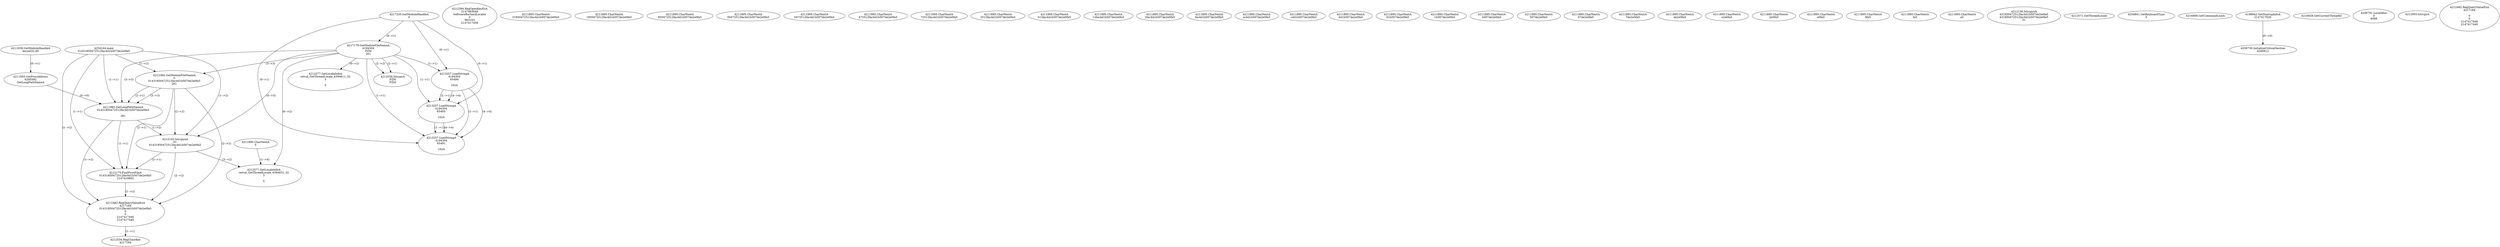 // Global SCDG with merge call
digraph {
	0 [label="4254144.main
01431850472512fac4d1b507de2e0fa5"]
	1 [label="4217235.GetModuleHandleA
0"]
	2 [label="4217179.GetModuleFileNameA
4194304
PZM
261"]
	1 -> 2 [label="(0-->1)"]
	3 [label="4212364.GetModuleFileNameA
0
01431850472512fac4d1b507de2e0fa5
261"]
	0 -> 3 [label="(1-->2)"]
	2 -> 3 [label="(3-->3)"]
	4 [label="4212394.RegOpenKeyExA
2147483649
Software\Borland\Locales
0
983103
2147417456"]
	5 [label="4211938.GetModuleHandleA
kernel32.dll"]
	6 [label="4211955.GetProcAddress
6295592
GetLongPathNameA"]
	5 -> 6 [label="(0-->1)"]
	7 [label="4211985.GetLongPathNameA
01431850472512fac4d1b507de2e0fa5

261"]
	0 -> 7 [label="(1-->1)"]
	3 -> 7 [label="(2-->1)"]
	2 -> 7 [label="(3-->3)"]
	3 -> 7 [label="(3-->3)"]
	6 -> 7 [label="(0-->0)"]
	8 [label="4212103.lstrcpynA
01
01431850472512fac4d1b507de2e0fa5
3"]
	0 -> 8 [label="(1-->2)"]
	3 -> 8 [label="(2-->2)"]
	7 -> 8 [label="(1-->2)"]
	2 -> 8 [label="(0-->3)"]
	9 [label="4211895.CharNextA
31850472512fac4d1b507de2e0fa5"]
	10 [label="4211895.CharNextA
1850472512fac4d1b507de2e0fa5"]
	11 [label="4211895.CharNextA
850472512fac4d1b507de2e0fa5"]
	12 [label="4211895.CharNextA
50472512fac4d1b507de2e0fa5"]
	13 [label="4211895.CharNextA
0472512fac4d1b507de2e0fa5"]
	14 [label="4211895.CharNextA
472512fac4d1b507de2e0fa5"]
	15 [label="4211895.CharNextA
72512fac4d1b507de2e0fa5"]
	16 [label="4211895.CharNextA
2512fac4d1b507de2e0fa5"]
	17 [label="4211895.CharNextA
512fac4d1b507de2e0fa5"]
	18 [label="4211895.CharNextA
12fac4d1b507de2e0fa5"]
	19 [label="4211895.CharNextA
2fac4d1b507de2e0fa5"]
	20 [label="4211895.CharNextA
fac4d1b507de2e0fa5"]
	21 [label="4211895.CharNextA
ac4d1b507de2e0fa5"]
	22 [label="4211895.CharNextA
c4d1b507de2e0fa5"]
	23 [label="4211895.CharNextA
4d1b507de2e0fa5"]
	24 [label="4211895.CharNextA
d1b507de2e0fa5"]
	25 [label="4211895.CharNextA
1b507de2e0fa5"]
	26 [label="4211895.CharNextA
b507de2e0fa5"]
	27 [label="4211895.CharNextA
507de2e0fa5"]
	28 [label="4211895.CharNextA
07de2e0fa5"]
	29 [label="4211895.CharNextA
7de2e0fa5"]
	30 [label="4211895.CharNextA
de2e0fa5"]
	31 [label="4211895.CharNextA
e2e0fa5"]
	32 [label="4211895.CharNextA
2e0fa5"]
	33 [label="4211895.CharNextA
e0fa5"]
	34 [label="4211895.CharNextA
0fa5"]
	35 [label="4211895.CharNextA
fa5"]
	36 [label="4211895.CharNextA
a5"]
	37 [label="4211895.CharNextA
5"]
	38 [label="4212156.lstrcpynA
431850472512fac4d1b507de2e0fa5
431850472512fac4d1b507de2e0fa5
31"]
	39 [label="4212175.FindFirstFileA
01431850472512fac4d1b507de2e0fa5
2147416802"]
	0 -> 39 [label="(1-->1)"]
	3 -> 39 [label="(2-->1)"]
	7 -> 39 [label="(1-->1)"]
	8 -> 39 [label="(2-->1)"]
	40 [label="4212482.RegQueryValueExA
4217184
01431850472512fac4d1b507de2e0fa5
0
0
2147417446
2147417440"]
	0 -> 40 [label="(1-->2)"]
	3 -> 40 [label="(2-->2)"]
	7 -> 40 [label="(1-->2)"]
	8 -> 40 [label="(2-->2)"]
	39 -> 40 [label="(1-->2)"]
	41 [label="4212534.RegCloseKey
4217184"]
	40 -> 41 [label="(1-->1)"]
	42 [label="4212558.lstrcpyA
PZM
PZM"]
	2 -> 42 [label="(2-->1)"]
	2 -> 42 [label="(2-->2)"]
	43 [label="4212571.GetThreadLocale
"]
	44 [label="4212577.GetLocaleInfoA
retval_GetThreadLocale_4394631_32
3

5"]
	2 -> 44 [label="(0-->2)"]
	8 -> 44 [label="(3-->2)"]
	37 -> 44 [label="(1-->4)"]
	45 [label="4204841.GetKeyboardType
0"]
	46 [label="4216908.GetCommandLineA
"]
	47 [label="4198942.GetStartupInfoA
2147417620"]
	48 [label="4216928.GetCurrentThreadId
"]
	49 [label="4213257.LoadStringA
4194304
65494

1024"]
	1 -> 49 [label="(0-->1)"]
	2 -> 49 [label="(1-->1)"]
	50 [label="4213257.LoadStringA
4194304
65493

1024"]
	1 -> 50 [label="(0-->1)"]
	2 -> 50 [label="(1-->1)"]
	49 -> 50 [label="(1-->1)"]
	49 -> 50 [label="(4-->4)"]
	51 [label="4213257.LoadStringA
4194304
65491

1024"]
	1 -> 51 [label="(0-->1)"]
	2 -> 51 [label="(1-->1)"]
	49 -> 51 [label="(1-->1)"]
	50 -> 51 [label="(1-->1)"]
	49 -> 51 [label="(4-->4)"]
	50 -> 51 [label="(4-->4)"]
	52 [label="4200730.InitializeCriticalSection
4260912"]
	47 -> 52 [label="(0-->0)"]
	53 [label="4200791.LocalAlloc
0
4088"]
	54 [label="4212003.lstrcpyA

"]
	55 [label="4212482.RegQueryValueExA
4217184

0
0
2147417446
2147417440"]
	56 [label="4212577.GetLocaleInfoA
retval_GetThreadLocale_4394611_32
3

5"]
	2 -> 56 [label="(0-->2)"]
}

